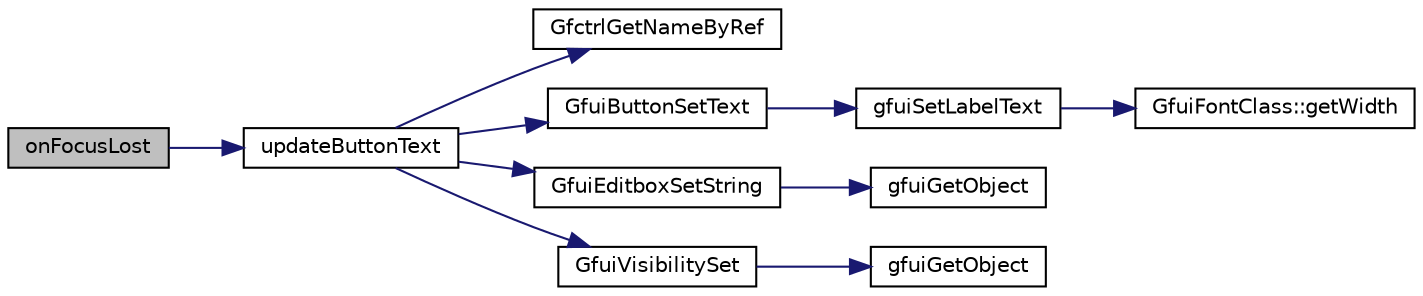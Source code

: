 digraph "onFocusLost"
{
  edge [fontname="Helvetica",fontsize="10",labelfontname="Helvetica",labelfontsize="10"];
  node [fontname="Helvetica",fontsize="10",shape=record];
  rankdir="LR";
  Node1 [label="onFocusLost",height=0.2,width=0.4,color="black", fillcolor="grey75", style="filled", fontcolor="black"];
  Node1 -> Node2 [color="midnightblue",fontsize="10",style="solid",fontname="Helvetica"];
  Node2 [label="updateButtonText",height=0.2,width=0.4,color="black", fillcolor="white", style="filled",URL="$controlconfig_8cpp.html#af959d86b3d6a7b6190fb8bdddbf29cf7"];
  Node2 -> Node3 [color="midnightblue",fontsize="10",style="solid",fontname="Helvetica"];
  Node3 [label="GfctrlGetNameByRef",height=0.2,width=0.4,color="black", fillcolor="white", style="filled",URL="$group__ctrl.html#gaa442694772535f7f366b2a5f15e052fb",tooltip="Get a control name by its reference. "];
  Node2 -> Node4 [color="midnightblue",fontsize="10",style="solid",fontname="Helvetica"];
  Node4 [label="GfuiButtonSetText",height=0.2,width=0.4,color="black", fillcolor="white", style="filled",URL="$group__gui.html#ga6cffbd411c8e21094c49eca5e4b41443",tooltip="Change the label of a button. "];
  Node4 -> Node5 [color="midnightblue",fontsize="10",style="solid",fontname="Helvetica"];
  Node5 [label="gfuiSetLabelText",height=0.2,width=0.4,color="black", fillcolor="white", style="filled",URL="$gui_8h.html#a2271d218f85c4fb52b2e10a4e8fba144"];
  Node5 -> Node6 [color="midnightblue",fontsize="10",style="solid",fontname="Helvetica"];
  Node6 [label="GfuiFontClass::getWidth",height=0.2,width=0.4,color="black", fillcolor="white", style="filled",URL="$class_gfui_font_class.html#a96fb79e144b166ac018613a77795b7d0"];
  Node2 -> Node7 [color="midnightblue",fontsize="10",style="solid",fontname="Helvetica"];
  Node7 [label="GfuiEditboxSetString",height=0.2,width=0.4,color="black", fillcolor="white", style="filled",URL="$group__gui.html#ga7e769622dd66806a6bc7a6bb2e8e0c25",tooltip="Set a new string. "];
  Node7 -> Node8 [color="midnightblue",fontsize="10",style="solid",fontname="Helvetica"];
  Node8 [label="gfuiGetObject",height=0.2,width=0.4,color="black", fillcolor="white", style="filled",URL="$gui_8h.html#a0ea204358545cb934b0d6427e49ce2a6"];
  Node2 -> Node9 [color="midnightblue",fontsize="10",style="solid",fontname="Helvetica"];
  Node9 [label="GfuiVisibilitySet",height=0.2,width=0.4,color="black", fillcolor="white", style="filled",URL="$group__gui.html#ga54cdf60d97666c43dd2a16e4647a8309",tooltip="Set/unset the visibility attribute of an object. "];
  Node9 -> Node10 [color="midnightblue",fontsize="10",style="solid",fontname="Helvetica"];
  Node10 [label="gfuiGetObject",height=0.2,width=0.4,color="black", fillcolor="white", style="filled",URL="$guiobject_8cpp.html#a0ea204358545cb934b0d6427e49ce2a6"];
}
